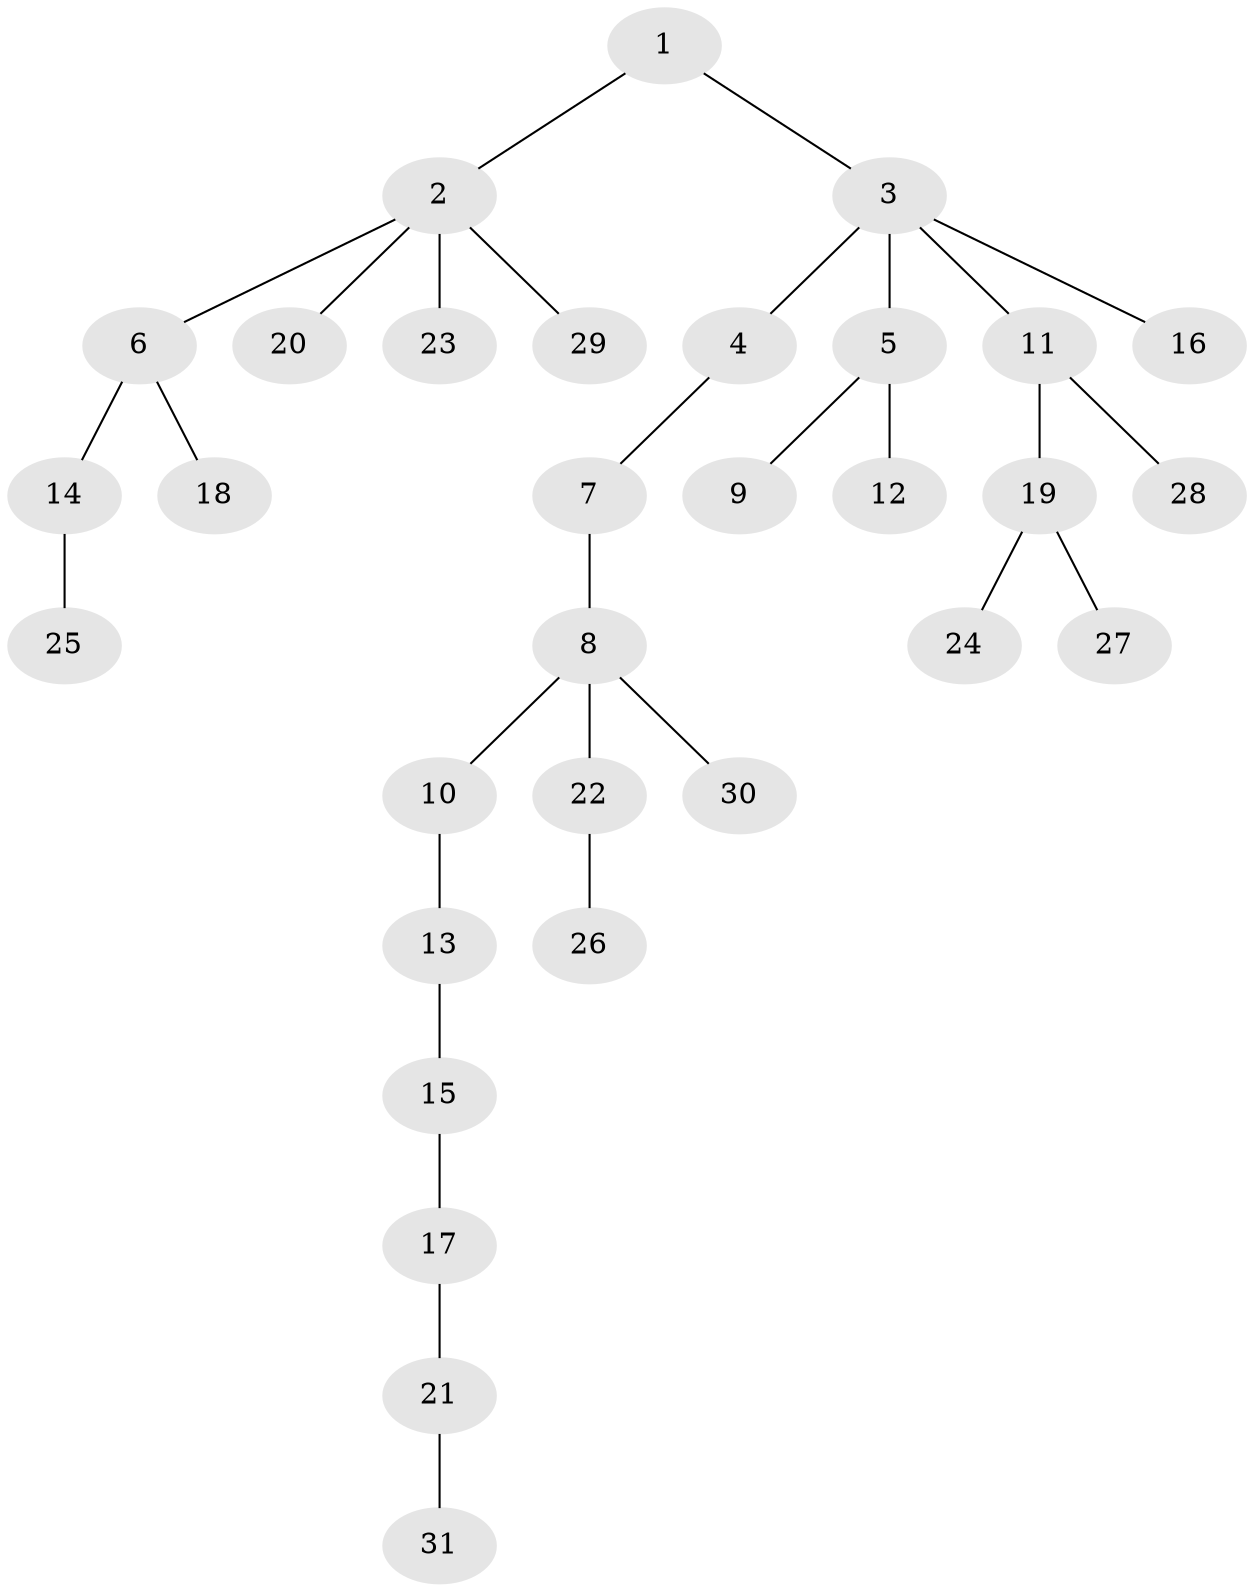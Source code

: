 // original degree distribution, {3: 0.1568627450980392, 6: 0.0392156862745098, 2: 0.19607843137254902, 4: 0.058823529411764705, 5: 0.0196078431372549, 1: 0.5294117647058824}
// Generated by graph-tools (version 1.1) at 2025/51/03/04/25 22:51:26]
// undirected, 31 vertices, 30 edges
graph export_dot {
  node [color=gray90,style=filled];
  1;
  2;
  3;
  4;
  5;
  6;
  7;
  8;
  9;
  10;
  11;
  12;
  13;
  14;
  15;
  16;
  17;
  18;
  19;
  20;
  21;
  22;
  23;
  24;
  25;
  26;
  27;
  28;
  29;
  30;
  31;
  1 -- 2 [weight=1.0];
  1 -- 3 [weight=1.0];
  2 -- 6 [weight=1.0];
  2 -- 20 [weight=1.0];
  2 -- 23 [weight=1.0];
  2 -- 29 [weight=1.0];
  3 -- 4 [weight=1.0];
  3 -- 5 [weight=1.0];
  3 -- 11 [weight=1.0];
  3 -- 16 [weight=1.0];
  4 -- 7 [weight=1.0];
  5 -- 9 [weight=1.0];
  5 -- 12 [weight=1.0];
  6 -- 14 [weight=1.0];
  6 -- 18 [weight=1.0];
  7 -- 8 [weight=1.0];
  8 -- 10 [weight=1.0];
  8 -- 22 [weight=1.0];
  8 -- 30 [weight=1.0];
  10 -- 13 [weight=1.0];
  11 -- 19 [weight=1.0];
  11 -- 28 [weight=1.0];
  13 -- 15 [weight=1.0];
  14 -- 25 [weight=1.0];
  15 -- 17 [weight=1.0];
  17 -- 21 [weight=1.0];
  19 -- 24 [weight=1.0];
  19 -- 27 [weight=1.0];
  21 -- 31 [weight=1.0];
  22 -- 26 [weight=1.0];
}
